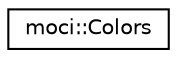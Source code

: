 digraph "Graphical Class Hierarchy"
{
 // INTERACTIVE_SVG=YES
  edge [fontname="Helvetica",fontsize="10",labelfontname="Helvetica",labelfontsize="10"];
  node [fontname="Helvetica",fontsize="10",shape=record];
  rankdir="LR";
  Node0 [label="moci::Colors",height=0.2,width=0.4,color="black", fillcolor="white", style="filled",URL="$classmoci_1_1Colors.html"];
}
